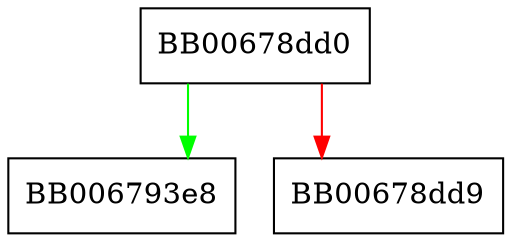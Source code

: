 digraph X509_verify_cert_error_string {
  node [shape="box"];
  graph [splines=ortho];
  BB00678dd0 -> BB006793e8 [color="green"];
  BB00678dd0 -> BB00678dd9 [color="red"];
}
